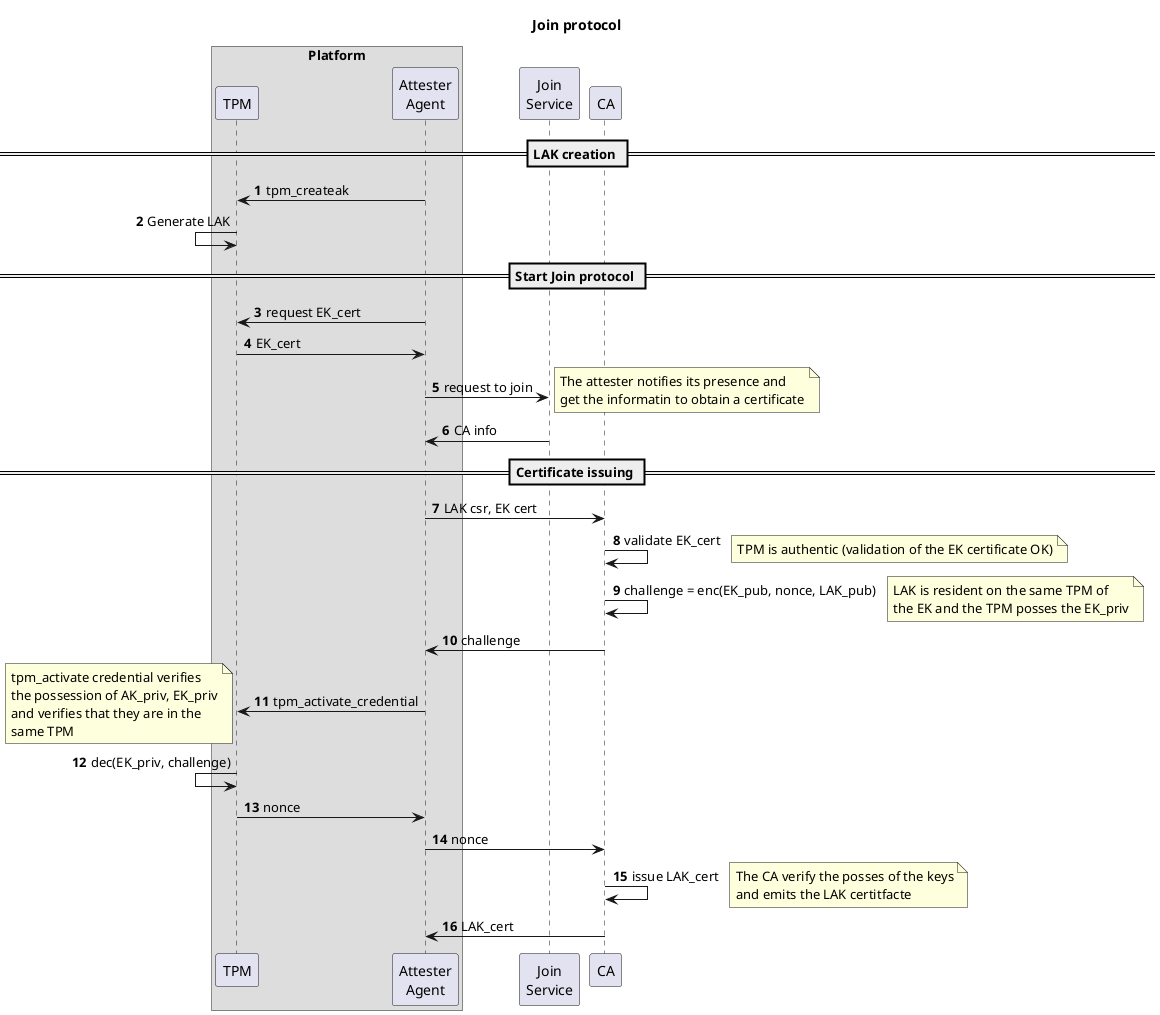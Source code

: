 @startuml join
title
Join protocol
end title
autonumber

box "Platform"
participant TPM
participant "Attester\nAgent" as attester_agent
endbox
participant "Join\nService" as join_service

== LAK creation ==
TPM<-attester_agent: tpm_createak
TPM<-TPM:  Generate LAK

== Start Join protocol ==
TPM<-attester_agent: request EK_cert
TPM->attester_agent: EK_cert
attester_agent->join_service: request to join
note right
The attester notifies its presence and
get the informatin to obtain a certificate
end note
join_service->attester_agent: CA info

== Certificate issuing ==
attester_agent->CA: LAK csr, EK cert
CA->CA: validate EK_cert
note right
TPM is authentic (validation of the EK certificate OK)
end note
CA->CA: challenge = enc(EK_pub, nonce, LAK_pub)
note right
LAK is resident on the same TPM of
the EK and the TPM posses the EK_priv
end note
attester_agent<-CA: challenge
TPM<-attester_agent: tpm_activate_credential
note left
tpm_activate credential verifies
the possession of AK_priv, EK_priv
and verifies that they are in the
same TPM
end note
TPM<-TPM: dec(EK_priv, challenge)
TPM->attester_agent: nonce
attester_agent->CA: nonce
CA->CA: issue LAK_cert
note right
The CA verify the posses of the keys
and emits the LAK certitfacte
end note
CA->attester_agent: LAK_cert
@enduml